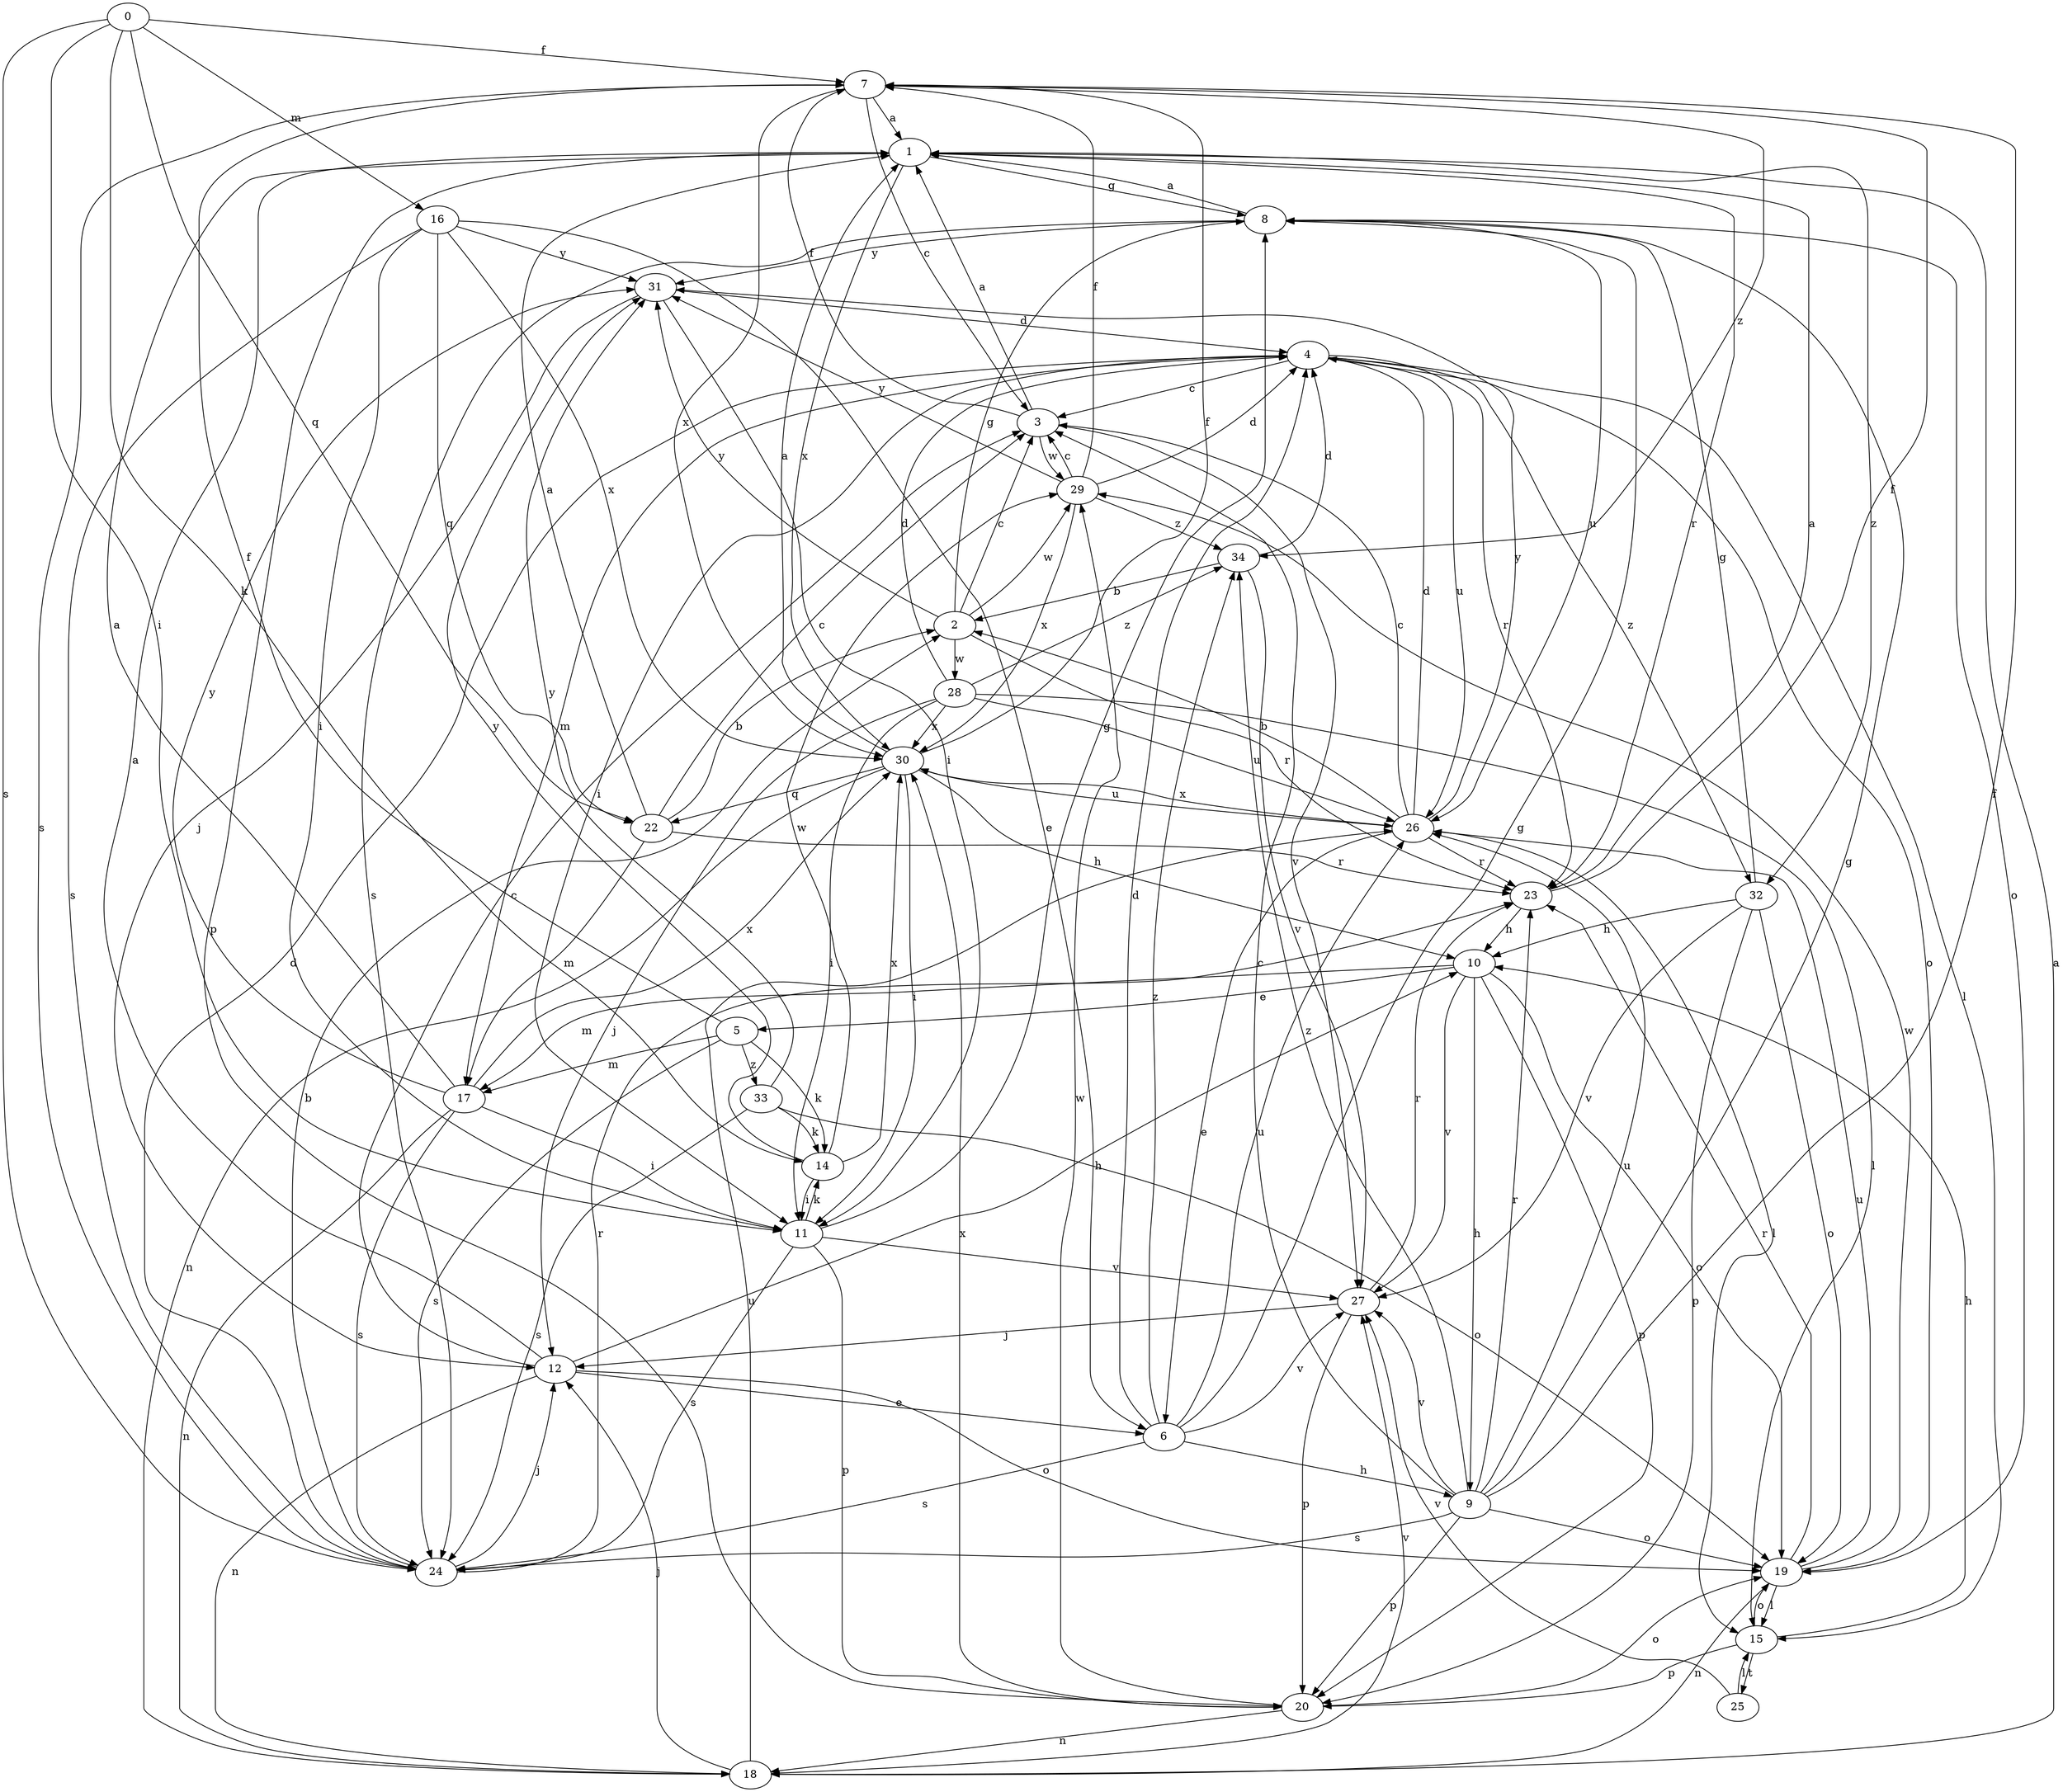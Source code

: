 strict digraph  {
0;
1;
2;
3;
4;
5;
6;
7;
8;
9;
10;
11;
12;
14;
15;
16;
17;
18;
19;
20;
22;
23;
24;
25;
26;
27;
28;
29;
30;
31;
32;
33;
34;
0 -> 7  [label=f];
0 -> 11  [label=i];
0 -> 14  [label=k];
0 -> 16  [label=m];
0 -> 22  [label=q];
0 -> 24  [label=s];
1 -> 8  [label=g];
1 -> 20  [label=p];
1 -> 23  [label=r];
1 -> 30  [label=x];
1 -> 32  [label=z];
2 -> 3  [label=c];
2 -> 8  [label=g];
2 -> 23  [label=r];
2 -> 28  [label=w];
2 -> 29  [label=w];
2 -> 31  [label=y];
3 -> 1  [label=a];
3 -> 7  [label=f];
3 -> 27  [label=v];
3 -> 29  [label=w];
4 -> 3  [label=c];
4 -> 11  [label=i];
4 -> 15  [label=l];
4 -> 17  [label=m];
4 -> 19  [label=o];
4 -> 23  [label=r];
4 -> 26  [label=u];
4 -> 32  [label=z];
5 -> 7  [label=f];
5 -> 14  [label=k];
5 -> 17  [label=m];
5 -> 24  [label=s];
5 -> 33  [label=z];
6 -> 4  [label=d];
6 -> 8  [label=g];
6 -> 9  [label=h];
6 -> 24  [label=s];
6 -> 26  [label=u];
6 -> 27  [label=v];
6 -> 34  [label=z];
7 -> 1  [label=a];
7 -> 3  [label=c];
7 -> 24  [label=s];
7 -> 30  [label=x];
7 -> 34  [label=z];
8 -> 1  [label=a];
8 -> 19  [label=o];
8 -> 24  [label=s];
8 -> 26  [label=u];
8 -> 31  [label=y];
9 -> 3  [label=c];
9 -> 7  [label=f];
9 -> 8  [label=g];
9 -> 19  [label=o];
9 -> 20  [label=p];
9 -> 23  [label=r];
9 -> 24  [label=s];
9 -> 26  [label=u];
9 -> 27  [label=v];
9 -> 34  [label=z];
10 -> 5  [label=e];
10 -> 9  [label=h];
10 -> 17  [label=m];
10 -> 19  [label=o];
10 -> 20  [label=p];
10 -> 27  [label=v];
11 -> 8  [label=g];
11 -> 14  [label=k];
11 -> 20  [label=p];
11 -> 24  [label=s];
11 -> 27  [label=v];
12 -> 1  [label=a];
12 -> 3  [label=c];
12 -> 6  [label=e];
12 -> 10  [label=h];
12 -> 18  [label=n];
12 -> 19  [label=o];
14 -> 11  [label=i];
14 -> 29  [label=w];
14 -> 30  [label=x];
14 -> 31  [label=y];
15 -> 10  [label=h];
15 -> 19  [label=o];
15 -> 20  [label=p];
15 -> 25  [label=t];
16 -> 6  [label=e];
16 -> 11  [label=i];
16 -> 22  [label=q];
16 -> 24  [label=s];
16 -> 30  [label=x];
16 -> 31  [label=y];
17 -> 1  [label=a];
17 -> 11  [label=i];
17 -> 18  [label=n];
17 -> 24  [label=s];
17 -> 30  [label=x];
17 -> 31  [label=y];
18 -> 1  [label=a];
18 -> 12  [label=j];
18 -> 26  [label=u];
18 -> 27  [label=v];
19 -> 15  [label=l];
19 -> 18  [label=n];
19 -> 23  [label=r];
19 -> 26  [label=u];
19 -> 29  [label=w];
20 -> 18  [label=n];
20 -> 19  [label=o];
20 -> 29  [label=w];
20 -> 30  [label=x];
22 -> 1  [label=a];
22 -> 2  [label=b];
22 -> 3  [label=c];
22 -> 17  [label=m];
22 -> 23  [label=r];
23 -> 1  [label=a];
23 -> 7  [label=f];
23 -> 10  [label=h];
24 -> 2  [label=b];
24 -> 4  [label=d];
24 -> 12  [label=j];
24 -> 23  [label=r];
25 -> 15  [label=l];
25 -> 27  [label=v];
26 -> 2  [label=b];
26 -> 3  [label=c];
26 -> 4  [label=d];
26 -> 6  [label=e];
26 -> 15  [label=l];
26 -> 23  [label=r];
26 -> 30  [label=x];
26 -> 31  [label=y];
27 -> 12  [label=j];
27 -> 20  [label=p];
27 -> 23  [label=r];
28 -> 4  [label=d];
28 -> 11  [label=i];
28 -> 12  [label=j];
28 -> 15  [label=l];
28 -> 26  [label=u];
28 -> 30  [label=x];
28 -> 34  [label=z];
29 -> 3  [label=c];
29 -> 4  [label=d];
29 -> 7  [label=f];
29 -> 30  [label=x];
29 -> 31  [label=y];
29 -> 34  [label=z];
30 -> 1  [label=a];
30 -> 7  [label=f];
30 -> 10  [label=h];
30 -> 11  [label=i];
30 -> 18  [label=n];
30 -> 22  [label=q];
30 -> 26  [label=u];
31 -> 4  [label=d];
31 -> 11  [label=i];
31 -> 12  [label=j];
32 -> 8  [label=g];
32 -> 10  [label=h];
32 -> 19  [label=o];
32 -> 20  [label=p];
32 -> 27  [label=v];
33 -> 14  [label=k];
33 -> 19  [label=o];
33 -> 24  [label=s];
33 -> 31  [label=y];
34 -> 2  [label=b];
34 -> 4  [label=d];
34 -> 27  [label=v];
}
